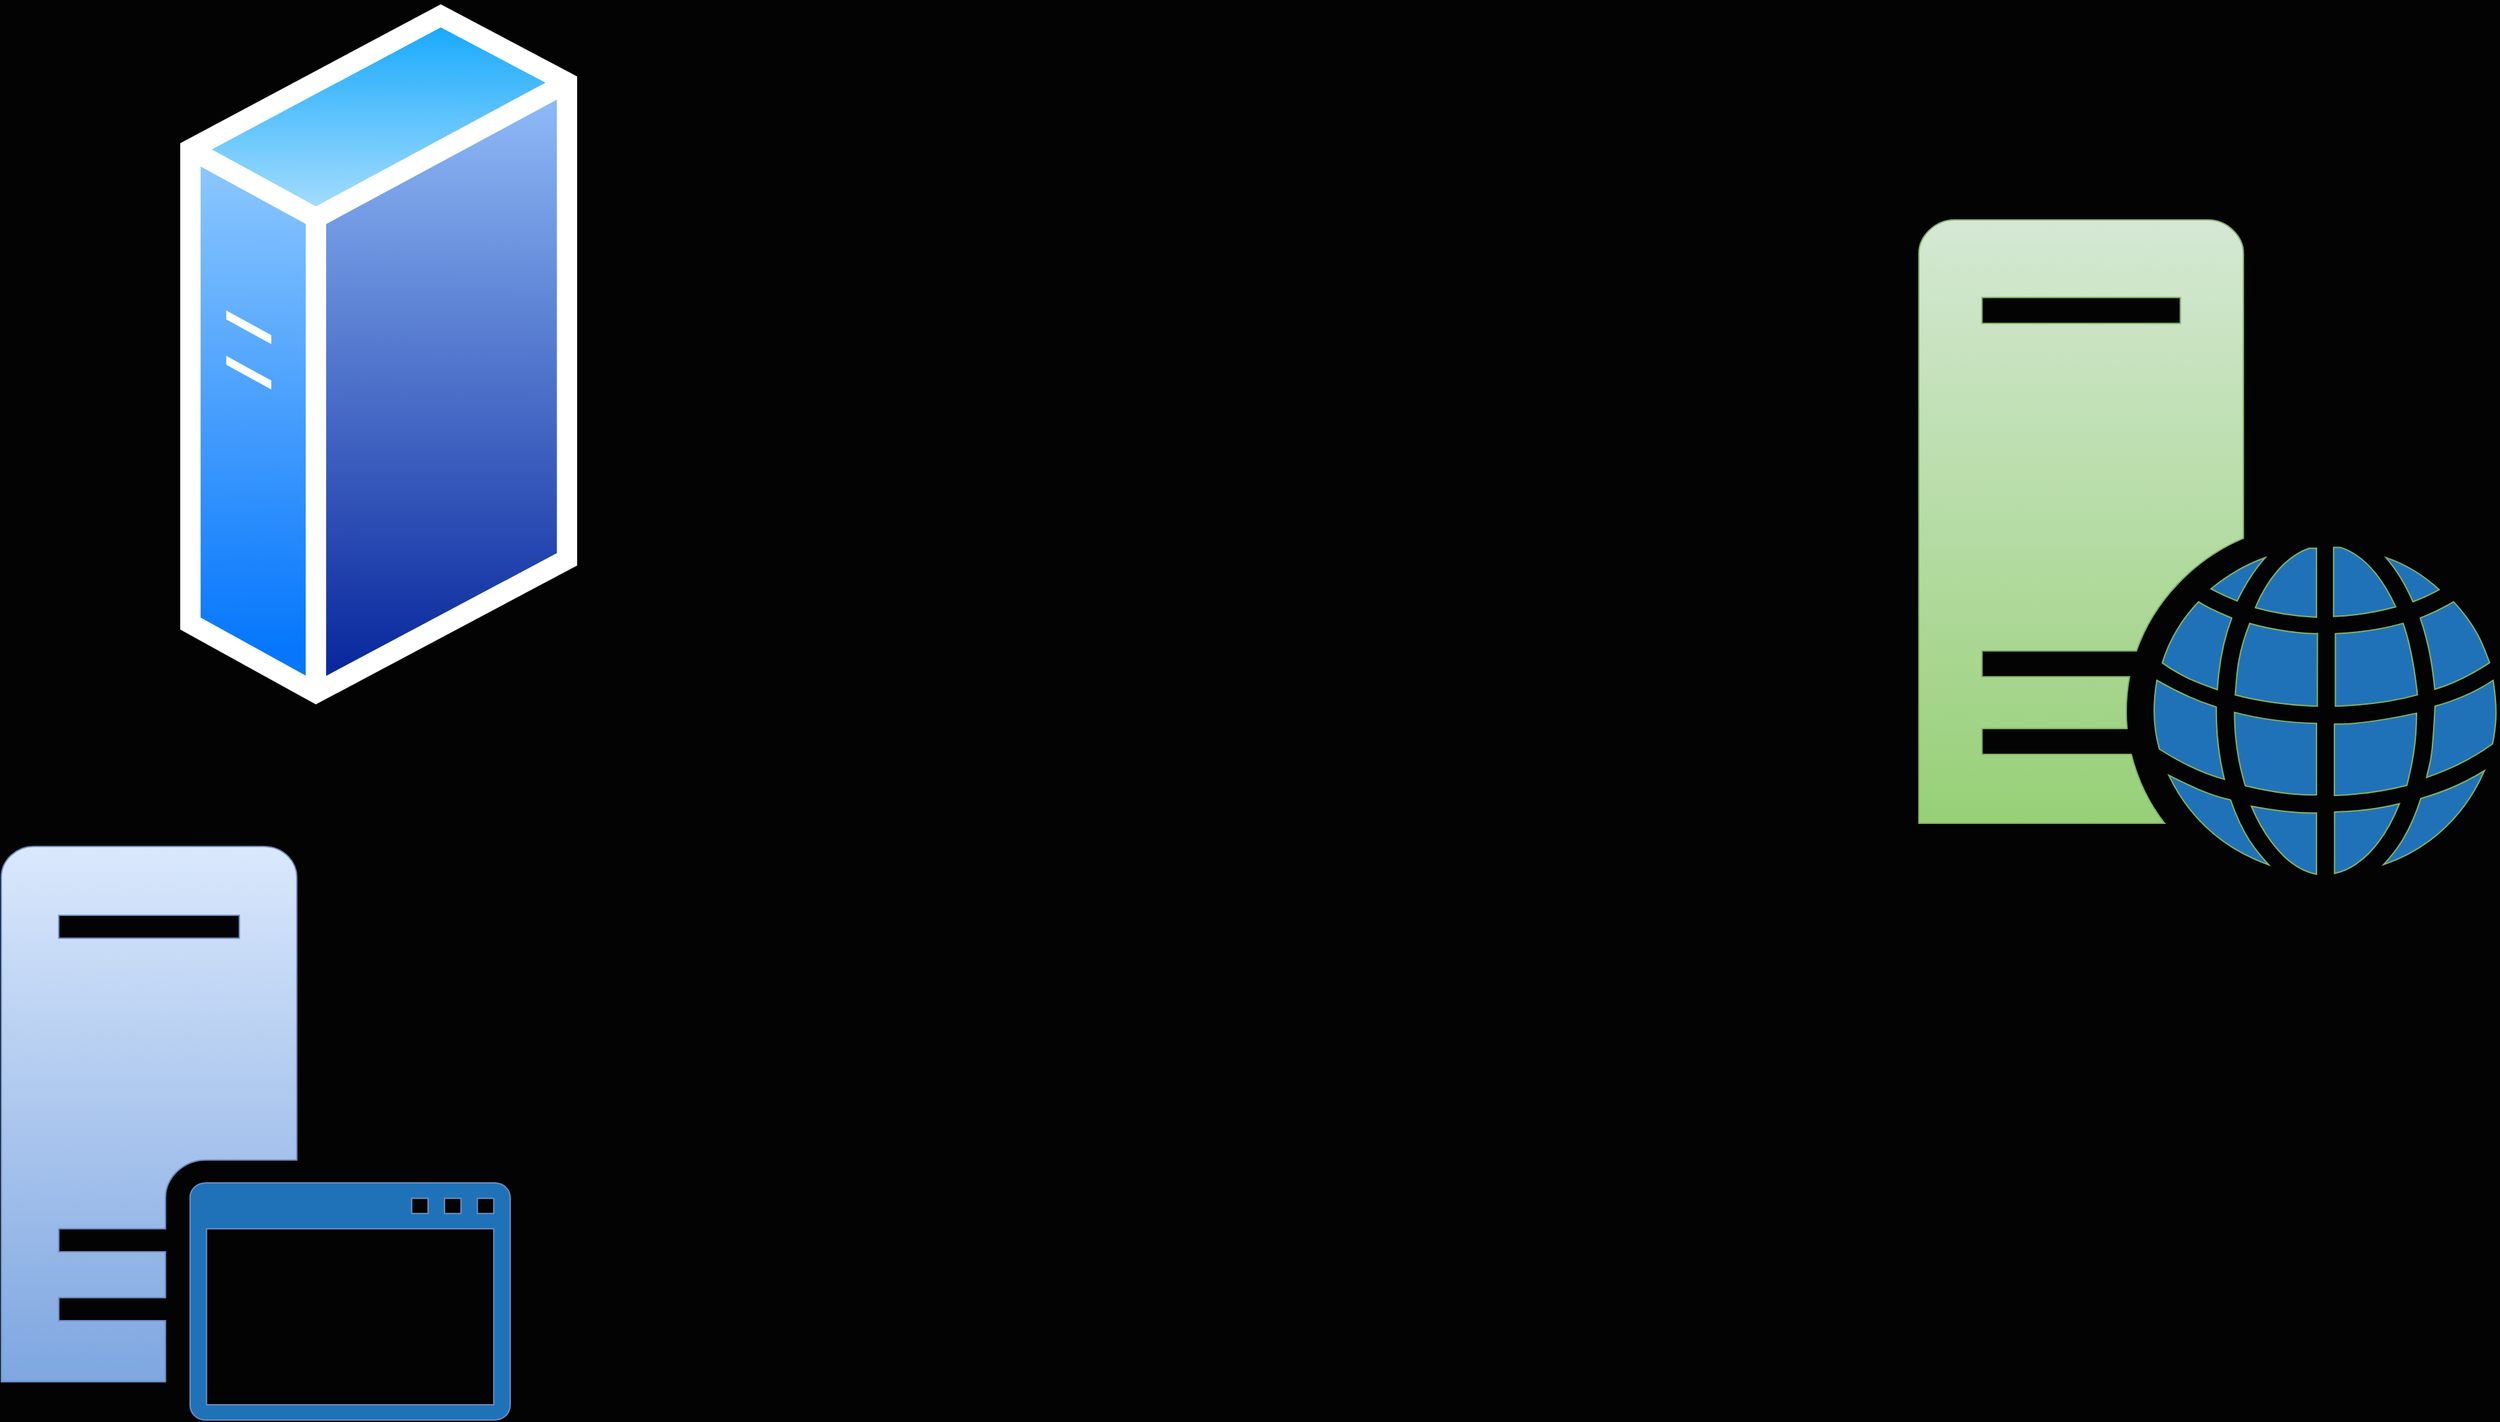 <mxfile version="24.4.13" type="github">
  <diagram name="Page-1" id="Jh7kfL7YhIAKN7tZoJZo">
    <mxGraphModel dx="3475" dy="2260" grid="0" gridSize="10" guides="1" tooltips="1" connect="1" arrows="1" fold="1" page="1" pageScale="1" pageWidth="3000" pageHeight="1600" background="#030303" math="0" shadow="0">
      <root>
        <mxCell id="0" />
        <mxCell id="1" parent="0" />
        <mxCell id="ekbk7nr5uobHXBr4TiGC-2" value="" style="image;aspect=fixed;perimeter=ellipsePerimeter;html=1;align=center;shadow=0;dashed=0;spacingTop=3;image=img/lib/active_directory/generic_server.svg;" vertex="1" parent="1">
          <mxGeometry x="610" y="42" width="299.6" height="535" as="geometry" />
        </mxCell>
        <mxCell id="ekbk7nr5uobHXBr4TiGC-4" value="" style="sketch=0;pointerEvents=1;shadow=0;dashed=0;html=1;labelPosition=center;verticalLabelPosition=bottom;verticalAlign=top;outlineConnect=0;align=center;shape=mxgraph.office.servers.web_server_blue;fillColor=#d5e8d4;strokeColor=#82b366;gradientColor=#97d077;" vertex="1" parent="1">
          <mxGeometry x="1922" y="208" width="437" height="494" as="geometry" />
        </mxCell>
        <mxCell id="ekbk7nr5uobHXBr4TiGC-5" value="" style="sketch=0;pointerEvents=1;shadow=0;dashed=0;html=1;labelPosition=center;verticalLabelPosition=bottom;verticalAlign=top;outlineConnect=0;align=center;shape=mxgraph.office.servers.application_server_blue;fillColor=#dae8fc;strokeColor=#6c8ebf;gradientColor=#7ea6e0;" vertex="1" parent="1">
          <mxGeometry x="475" y="681" width="384" height="433" as="geometry" />
        </mxCell>
      </root>
    </mxGraphModel>
  </diagram>
</mxfile>
